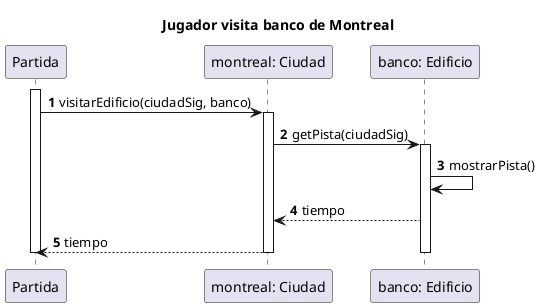 @startuml

autonumber
title "Jugador visita banco de Montreal"
activate Partida
Partida -> "montreal: Ciudad": visitarEdificio(ciudadSig, banco)
activate "montreal: Ciudad"
"montreal: Ciudad" -> "banco: Edificio": getPista(ciudadSig)
activate "banco: Edificio"
"banco: Edificio" -> "banco: Edificio": mostrarPista()
"banco: Edificio" --> "montreal: Ciudad": tiempo
"montreal: Ciudad" --> Partida: tiempo

deactivate "banco: Edificio"
deactivate "montreal: Ciudad"
deactivate Partida
@enduml